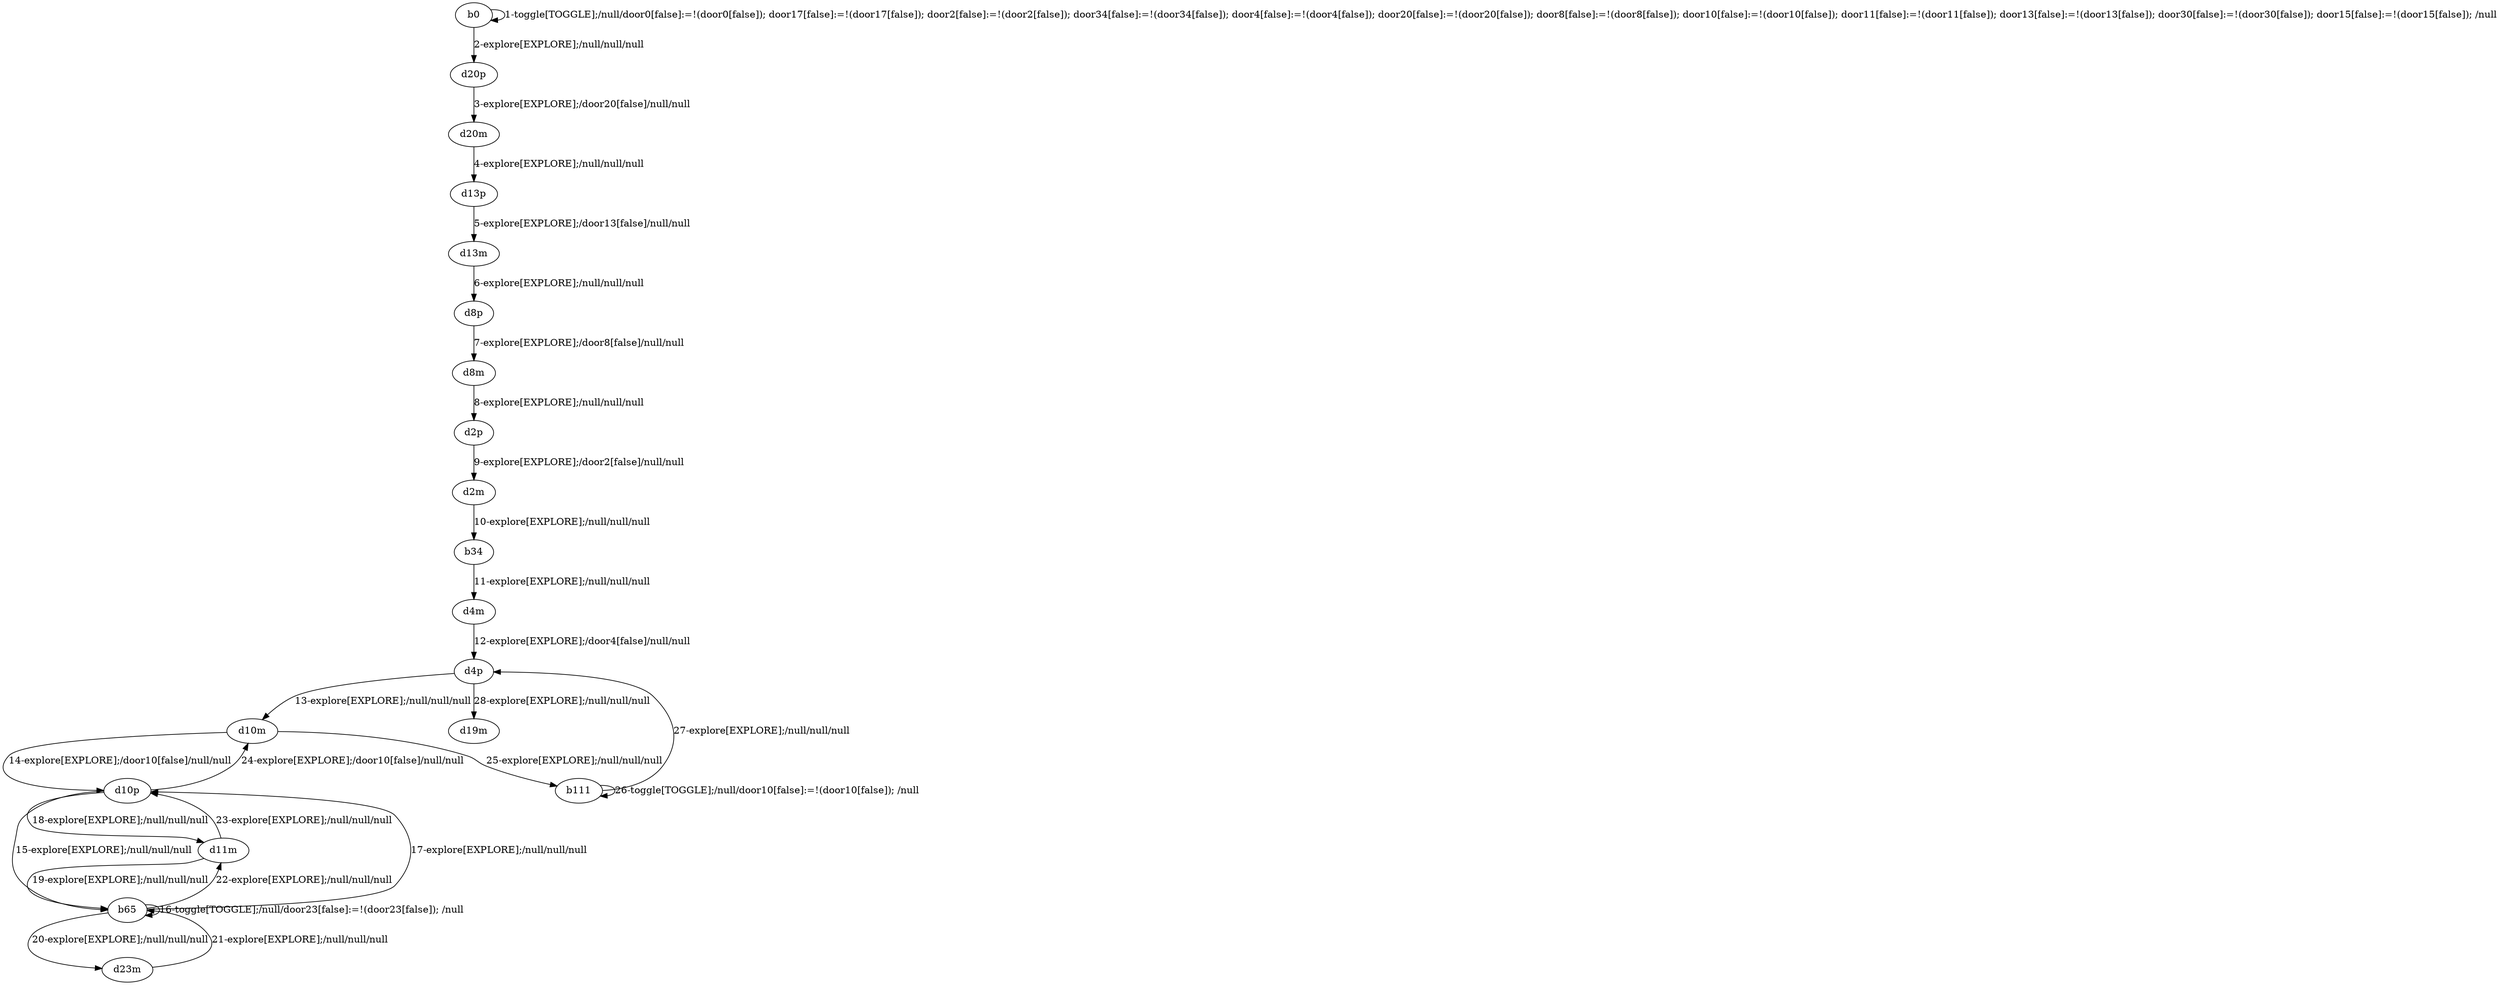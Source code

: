 # Total number of goals covered by this test: 4
# b65 --> d11m
# d23m --> b65
# d11m --> b65
# b65 --> d23m

digraph g {
"b0" -> "b0" [label = "1-toggle[TOGGLE];/null/door0[false]:=!(door0[false]); door17[false]:=!(door17[false]); door2[false]:=!(door2[false]); door34[false]:=!(door34[false]); door4[false]:=!(door4[false]); door20[false]:=!(door20[false]); door8[false]:=!(door8[false]); door10[false]:=!(door10[false]); door11[false]:=!(door11[false]); door13[false]:=!(door13[false]); door30[false]:=!(door30[false]); door15[false]:=!(door15[false]); /null"];
"b0" -> "d20p" [label = "2-explore[EXPLORE];/null/null/null"];
"d20p" -> "d20m" [label = "3-explore[EXPLORE];/door20[false]/null/null"];
"d20m" -> "d13p" [label = "4-explore[EXPLORE];/null/null/null"];
"d13p" -> "d13m" [label = "5-explore[EXPLORE];/door13[false]/null/null"];
"d13m" -> "d8p" [label = "6-explore[EXPLORE];/null/null/null"];
"d8p" -> "d8m" [label = "7-explore[EXPLORE];/door8[false]/null/null"];
"d8m" -> "d2p" [label = "8-explore[EXPLORE];/null/null/null"];
"d2p" -> "d2m" [label = "9-explore[EXPLORE];/door2[false]/null/null"];
"d2m" -> "b34" [label = "10-explore[EXPLORE];/null/null/null"];
"b34" -> "d4m" [label = "11-explore[EXPLORE];/null/null/null"];
"d4m" -> "d4p" [label = "12-explore[EXPLORE];/door4[false]/null/null"];
"d4p" -> "d10m" [label = "13-explore[EXPLORE];/null/null/null"];
"d10m" -> "d10p" [label = "14-explore[EXPLORE];/door10[false]/null/null"];
"d10p" -> "b65" [label = "15-explore[EXPLORE];/null/null/null"];
"b65" -> "b65" [label = "16-toggle[TOGGLE];/null/door23[false]:=!(door23[false]); /null"];
"b65" -> "d10p" [label = "17-explore[EXPLORE];/null/null/null"];
"d10p" -> "d11m" [label = "18-explore[EXPLORE];/null/null/null"];
"d11m" -> "b65" [label = "19-explore[EXPLORE];/null/null/null"];
"b65" -> "d23m" [label = "20-explore[EXPLORE];/null/null/null"];
"d23m" -> "b65" [label = "21-explore[EXPLORE];/null/null/null"];
"b65" -> "d11m" [label = "22-explore[EXPLORE];/null/null/null"];
"d11m" -> "d10p" [label = "23-explore[EXPLORE];/null/null/null"];
"d10p" -> "d10m" [label = "24-explore[EXPLORE];/door10[false]/null/null"];
"d10m" -> "b111" [label = "25-explore[EXPLORE];/null/null/null"];
"b111" -> "b111" [label = "26-toggle[TOGGLE];/null/door10[false]:=!(door10[false]); /null"];
"b111" -> "d4p" [label = "27-explore[EXPLORE];/null/null/null"];
"d4p" -> "d19m" [label = "28-explore[EXPLORE];/null/null/null"];
}